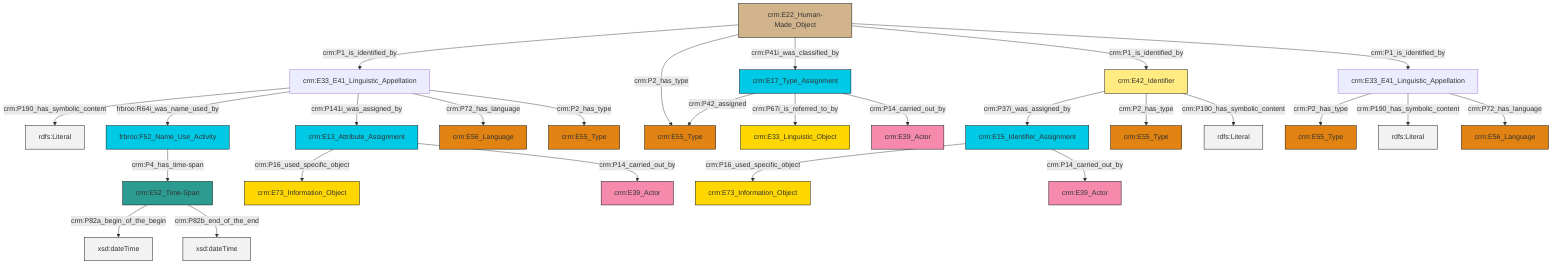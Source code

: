 graph TD
classDef Literal fill:#f2f2f2,stroke:#000000;
classDef CRM_Entity fill:#FFFFFF,stroke:#000000;
classDef Temporal_Entity fill:#00C9E6, stroke:#000000;
classDef Type fill:#E18312, stroke:#000000;
classDef Time-Span fill:#2C9C91, stroke:#000000;
classDef Appellation fill:#FFEB7F, stroke:#000000;
classDef Place fill:#008836, stroke:#000000;
classDef Persistent_Item fill:#B266B2, stroke:#000000;
classDef Conceptual_Object fill:#FFD700, stroke:#000000;
classDef Physical_Thing fill:#D2B48C, stroke:#000000;
classDef Actor fill:#f58aad, stroke:#000000;
classDef PC_Classes fill:#4ce600, stroke:#000000;
classDef Multi fill:#cccccc,stroke:#000000;

4["crm:E22_Human-Made_Object"]:::Physical_Thing -->|crm:P1_is_identified_by| 5["crm:E33_E41_Linguistic_Appellation"]:::Default
4["crm:E22_Human-Made_Object"]:::Physical_Thing -->|crm:P2_has_type| 6["crm:E55_Type"]:::Type
4["crm:E22_Human-Made_Object"]:::Physical_Thing -->|crm:P41i_was_classified_by| 9["crm:E17_Type_Assignment"]:::Temporal_Entity
9["crm:E17_Type_Assignment"]:::Temporal_Entity -->|crm:P42_assigned| 6["crm:E55_Type"]:::Type
5["crm:E33_E41_Linguistic_Appellation"]:::Default -->|crm:P190_has_symbolic_content| 10[rdfs:Literal]:::Literal
4["crm:E22_Human-Made_Object"]:::Physical_Thing -->|crm:P1_is_identified_by| 11["crm:E42_Identifier"]:::Appellation
13["crm:E33_E41_Linguistic_Appellation"]:::Default -->|crm:P2_has_type| 14["crm:E55_Type"]:::Type
5["crm:E33_E41_Linguistic_Appellation"]:::Default -->|frbroo:R64i_was_name_used_by| 18["frbroo:F52_Name_Use_Activity"]:::Temporal_Entity
4["crm:E22_Human-Made_Object"]:::Physical_Thing -->|crm:P1_is_identified_by| 13["crm:E33_E41_Linguistic_Appellation"]:::Default
5["crm:E33_E41_Linguistic_Appellation"]:::Default -->|crm:P141i_was_assigned_by| 21["crm:E13_Attribute_Assignment"]:::Temporal_Entity
13["crm:E33_E41_Linguistic_Appellation"]:::Default -->|crm:P190_has_symbolic_content| 22[rdfs:Literal]:::Literal
18["frbroo:F52_Name_Use_Activity"]:::Temporal_Entity -->|crm:P4_has_time-span| 29["crm:E52_Time-Span"]:::Time-Span
5["crm:E33_E41_Linguistic_Appellation"]:::Default -->|crm:P72_has_language| 30["crm:E56_Language"]:::Type
29["crm:E52_Time-Span"]:::Time-Span -->|crm:P82a_begin_of_the_begin| 31[xsd:dateTime]:::Literal
9["crm:E17_Type_Assignment"]:::Temporal_Entity -->|crm:P67i_is_referred_to_by| 33["crm:E33_Linguistic_Object"]:::Conceptual_Object
21["crm:E13_Attribute_Assignment"]:::Temporal_Entity -->|crm:P16_used_specific_object| 27["crm:E73_Information_Object"]:::Conceptual_Object
13["crm:E33_E41_Linguistic_Appellation"]:::Default -->|crm:P72_has_language| 2["crm:E56_Language"]:::Type
21["crm:E13_Attribute_Assignment"]:::Temporal_Entity -->|crm:P14_carried_out_by| 15["crm:E39_Actor"]:::Actor
40["crm:E15_Identifier_Assignment"]:::Temporal_Entity -->|crm:P16_used_specific_object| 7["crm:E73_Information_Object"]:::Conceptual_Object
29["crm:E52_Time-Span"]:::Time-Span -->|crm:P82b_end_of_the_end| 41[xsd:dateTime]:::Literal
40["crm:E15_Identifier_Assignment"]:::Temporal_Entity -->|crm:P14_carried_out_by| 0["crm:E39_Actor"]:::Actor
11["crm:E42_Identifier"]:::Appellation -->|crm:P37i_was_assigned_by| 40["crm:E15_Identifier_Assignment"]:::Temporal_Entity
5["crm:E33_E41_Linguistic_Appellation"]:::Default -->|crm:P2_has_type| 25["crm:E55_Type"]:::Type
11["crm:E42_Identifier"]:::Appellation -->|crm:P2_has_type| 34["crm:E55_Type"]:::Type
11["crm:E42_Identifier"]:::Appellation -->|crm:P190_has_symbolic_content| 46[rdfs:Literal]:::Literal
9["crm:E17_Type_Assignment"]:::Temporal_Entity -->|crm:P14_carried_out_by| 23["crm:E39_Actor"]:::Actor
